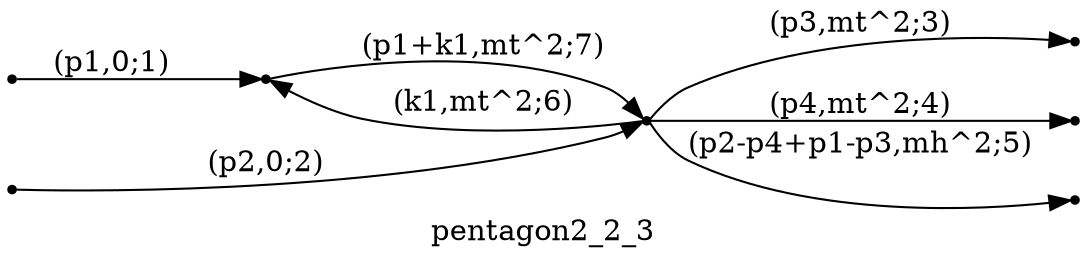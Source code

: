 digraph pentagon2_2_3 {
  label="pentagon2_2_3";
  rankdir="LR";
  subgraph edges {
    -1 -> 2 [label="(p1,0;1)"];
    -2 -> 1 [label="(p2,0;2)"];
    1 -> -3 [label="(p3,mt^2;3)"];
    1 -> -4 [label="(p4,mt^2;4)"];
    1 -> -5 [label="(p2-p4+p1-p3,mh^2;5)"];
    1 -> 2 [label="(k1,mt^2;6)"];
    2 -> 1 [label="(p1+k1,mt^2;7)"];
  }
  subgraph incoming { rank="source"; -1; -2; }
  subgraph outgoing { rank="sink"; -3; -4; -5; }
-5 [shape=point];
-4 [shape=point];
-3 [shape=point];
-2 [shape=point];
-1 [shape=point];
1 [shape=point];
2 [shape=point];
}

